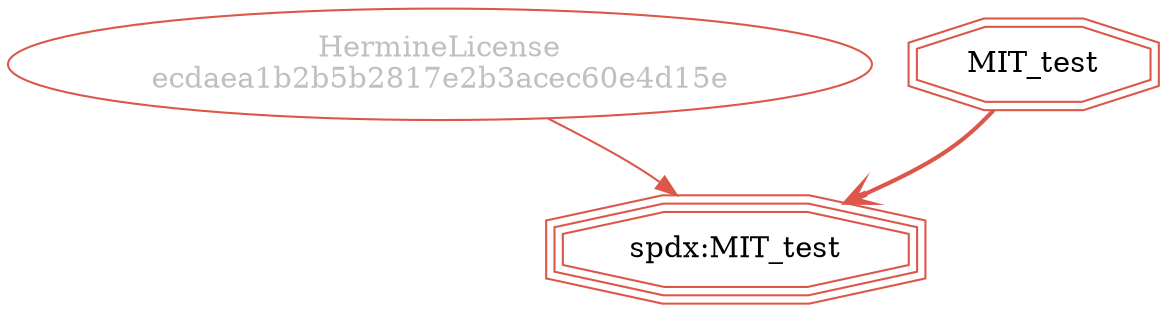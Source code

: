 strict digraph {
    node [shape=box];
    graph [splines=curved];
    50024 [label="HermineLicense\necdaea1b2b5b2817e2b3acec60e4d15e"
          ,fontcolor=gray
          ,color="#dc574a"
          ,fillcolor="beige;1"
          ,shape=ellipse];
    50025 [label="spdx:MIT_test"
          ,color="#dc574a"
          ,shape=tripleoctagon];
    50026 [label=MIT_test
          ,color="#dc574a"
          ,shape=doubleoctagon];
    50024 -> 50025 [weight=0.5
                   ,color="#dc574a"];
    50026 -> 50025 [style=bold
                   ,arrowhead=vee
                   ,weight=0.7
                   ,color="#dc574a"];
}
